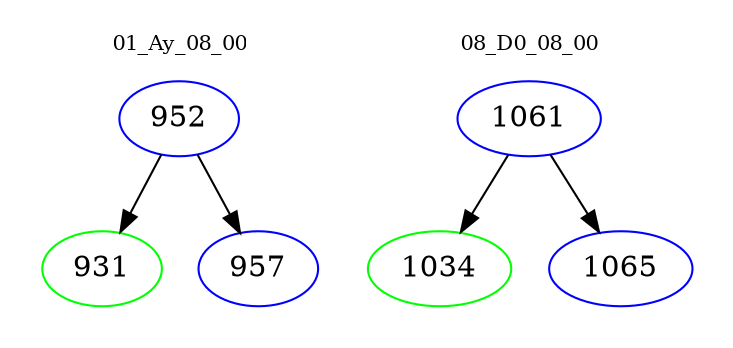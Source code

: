 digraph{
subgraph cluster_0 {
color = white
label = "01_Ay_08_00";
fontsize=10;
T0_952 [label="952", color="blue"]
T0_952 -> T0_931 [color="black"]
T0_931 [label="931", color="green"]
T0_952 -> T0_957 [color="black"]
T0_957 [label="957", color="blue"]
}
subgraph cluster_1 {
color = white
label = "08_D0_08_00";
fontsize=10;
T1_1061 [label="1061", color="blue"]
T1_1061 -> T1_1034 [color="black"]
T1_1034 [label="1034", color="green"]
T1_1061 -> T1_1065 [color="black"]
T1_1065 [label="1065", color="blue"]
}
}
